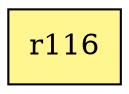 digraph G {
rankdir=BT;ranksep="2.0";
"r116" [shape=record,fillcolor=khaki1,style=filled,label="{r116}"];
}